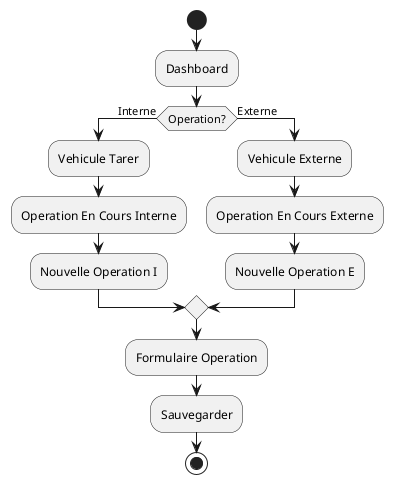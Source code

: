 @startuml Flux_Simple
start

:Dashboard;

if (Operation?) then (Interne)
  :Vehicule Tarer;
  :Operation En Cours Interne;
  :Nouvelle Operation I;
else (Externe)
  :Vehicule Externe;
  :Operation En Cours Externe;
  :Nouvelle Operation E;
endif

:Formulaire Operation;
:Sauvegarder;

stop
@enduml